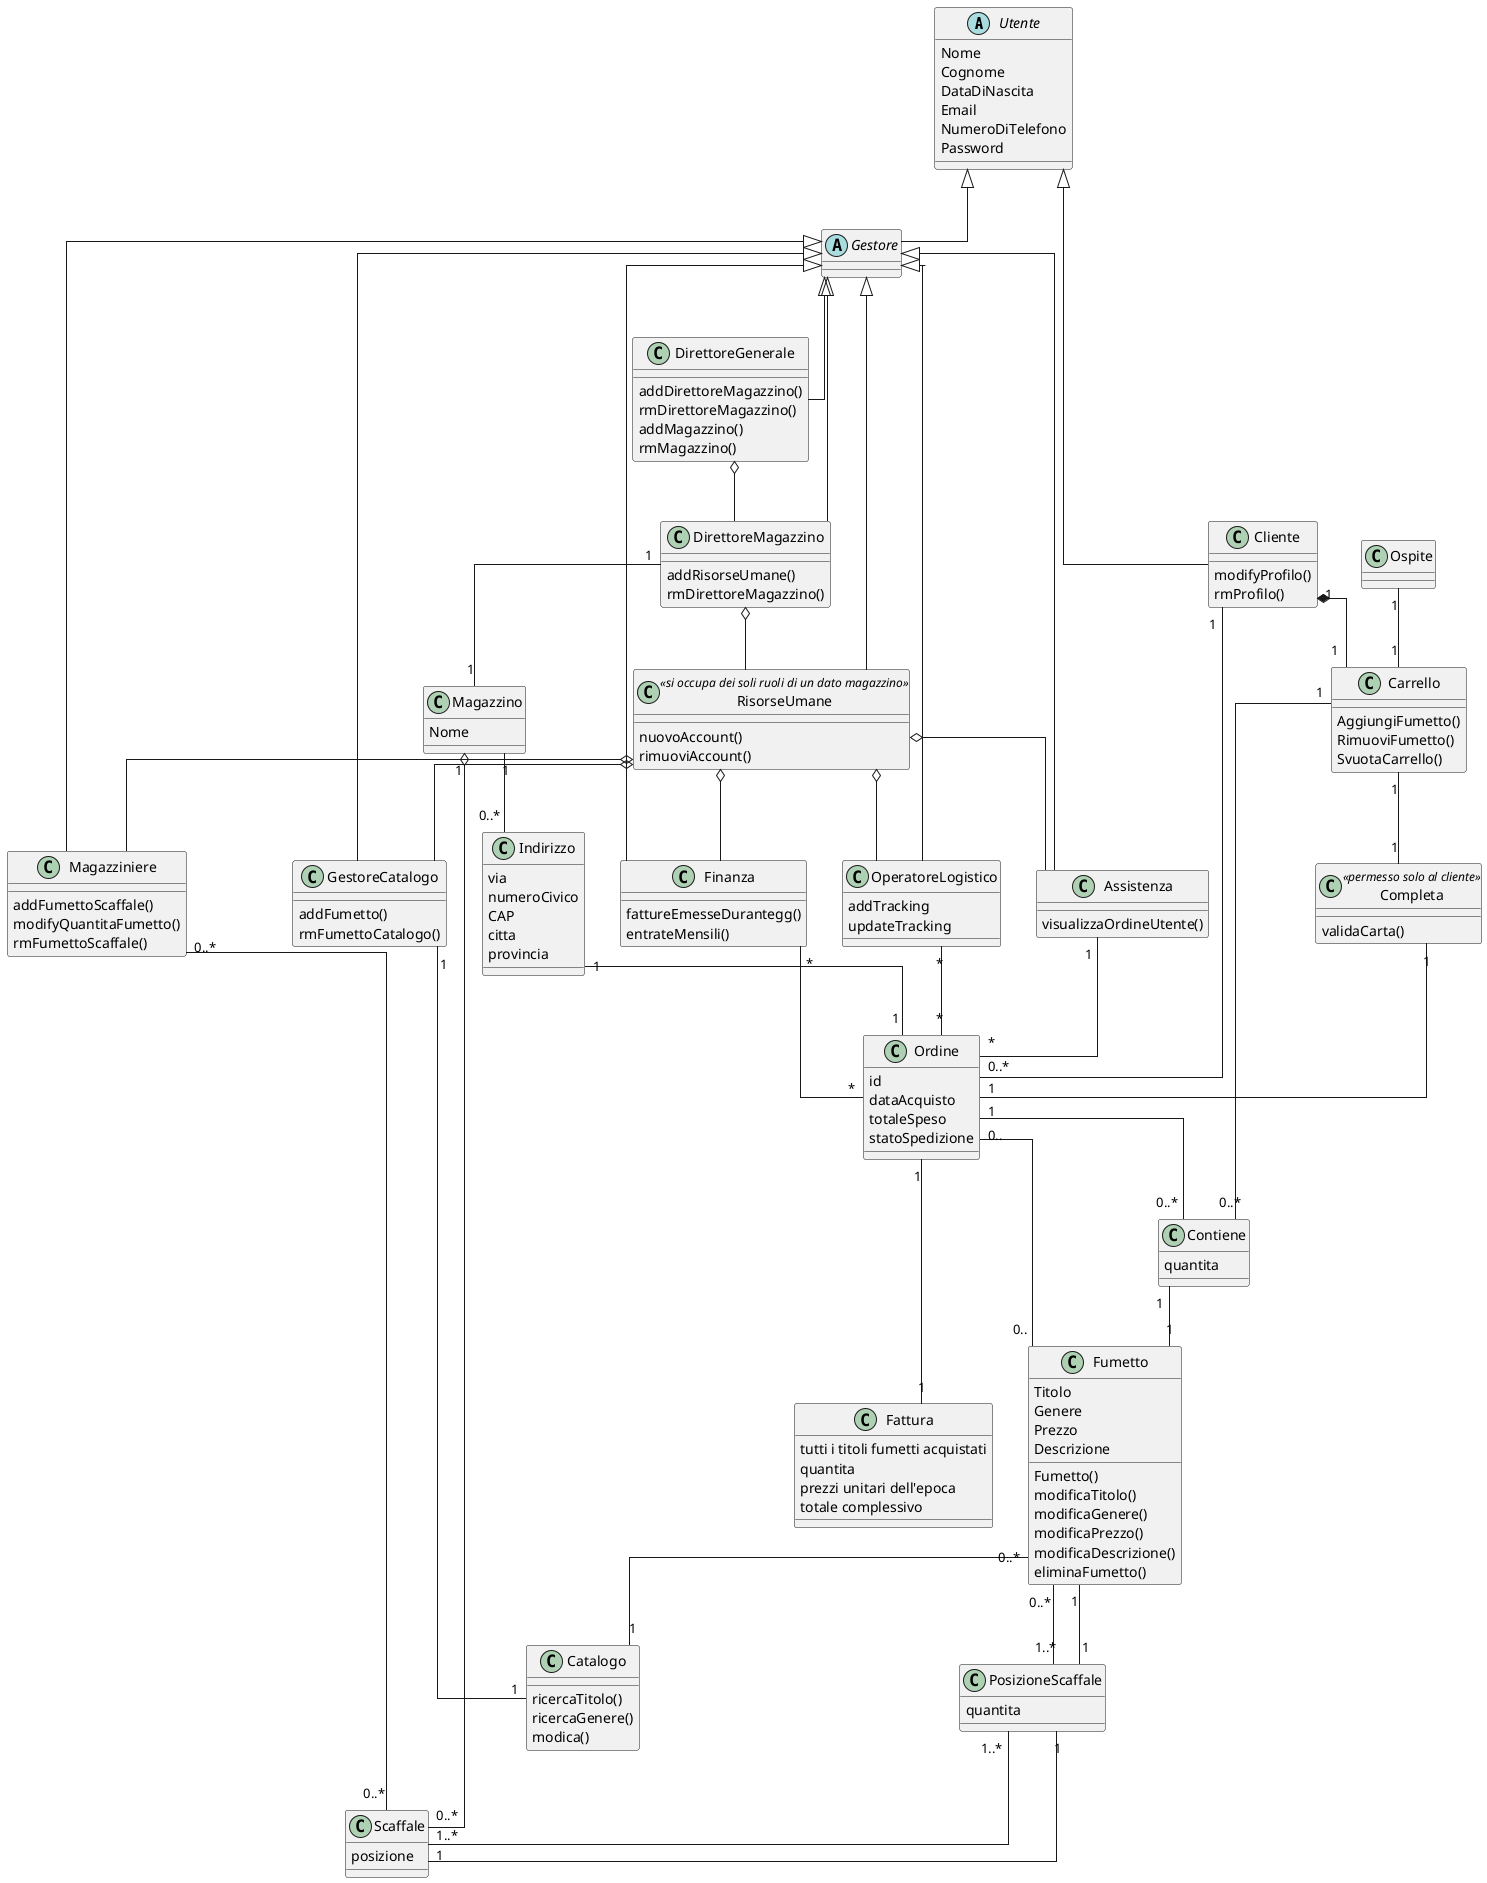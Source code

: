 @startuml
skinparam linetype ortho
skinparam nodesep 5  # Riduce ulteriormente la distanza tra i nodi
skinparam ranksep 10  # Riduce ulteriormente la distanza tra i livelli

abstract Utente{
      Nome
      Cognome
      DataDiNascita
      Email
      NumeroDiTelefono
      Password
   }
   class Cliente extends Utente{
      modifyProfilo()
      rmProfilo()
   }
   class Ospite{

   }
   abstract Gestore extends Utente {
   }

   
   class DirettoreGenerale extends Gestore{
      addDirettoreMagazzino()
      rmDirettoreMagazzino()
      addMagazzino()
      rmMagazzino()
   }
   class DirettoreMagazzino extends Gestore{
      addRisorseUmane()
      rmDirettoreMagazzino()
   }
   class RisorseUmane << si occupa dei soli ruoli di un dato magazzino>> extends Gestore{
      nuovoAccount()
      rimuoviAccount()
   }
   class  Finanza extends Gestore{
      fattureEmesseDurantegg()
      entrateMensili()
   }
   class  Magazziniere extends Gestore{
      addFumettoScaffale()
      modifyQuantitaFumetto()
      rmFumettoScaffale()
   }
	class  OperatoreLogistico extends Gestore{
      addTracking
      updateTracking
   }
	class  GestoreCatalogo extends Gestore{
      addFumetto()
      rmFumettoCatalogo()
   }
	class  Assistenza extends Gestore{
      visualizzaOrdineUtente()
   }
   class Ordine{
      id
      dataAcquisto
      totaleSpeso
      statoSpedizione
   }

   class Fattura{
      tutti i titoli fumetti acquistati
      quantita
      prezzi unitari dell'epoca
      totale complessivo
   }
   class Indirizzo{
   via
   numeroCivico
   CAP
   citta
    provincia
   }
   class Carrello{
      AggiungiFumetto()
      RimuoviFumetto()
      SvuotaCarrello()
   }
   class Fumetto{
      Titolo
      Genere
      Prezzo
      Descrizione

      Fumetto()
      modificaTitolo()
      modificaGenere()
      modificaPrezzo()
      modificaDescrizione()
      eliminaFumetto()
   }
   class Catalogo{
      ricercaTitolo()
      ricercaGenere()
      modica()
   }
   class Magazzino{
      Nome
      
   }
   class Scaffale {
      posizione
   }

   class Completa <<permesso solo al cliente>>{
      validaCarta()
   }

class Contiene {
    quantita
}

class PosizioneScaffale {
    quantita
}


   DirettoreGenerale o-- DirettoreMagazzino
   DirettoreMagazzino o-- RisorseUmane
   RisorseUmane o-- Finanza
   RisorseUmane o-- Magazziniere
   RisorseUmane o-- OperatoreLogistico
   RisorseUmane o-- GestoreCatalogo
   RisorseUmane o-- Assistenza


   Fumetto "0..*" -- "1..*" PosizioneScaffale
   Scaffale "1..*" -- "1..*" PosizioneScaffale
   PosizioneScaffale "1" -- "1" Fumetto
   PosizioneScaffale "1" -- "1" Scaffale
   Magazzino "1" o-- "0..*" Scaffale
   Ospite "1" -- "1" Carrello
   Cliente "1" *-- "1" Carrello
   Carrello "1" -- "1" Completa
   Completa "1" -- "1" Ordine
   Fumetto "0..*" -- "1" Catalogo
   Carrello "1" -- "0..*" Contiene
   Ordine "1" -- "0..*" Contiene
   Contiene "1" -- "1" Fumetto
   Fumetto "0.." -- "0.." Ordine
   Cliente "1" -- "0..*" Ordine 
   GestoreCatalogo "1" -- "1" Catalogo
   Assistenza "1" -- "*" Ordine
   Indirizzo "1" -- "1" Ordine
   Magazziniere "0..*" -- "0..*" Scaffale
   Ordine "1" -- "1" Fattura
   DirettoreMagazzino "1" -- "1" Magazzino
   Finanza "*" -- "*" Ordine
   OperatoreLogistico "*" -- "*" Ordine
   Magazzino "1" -- "0..*" Indirizzo
   
  Completa --[hidden]-- Fattura

  
@enduml